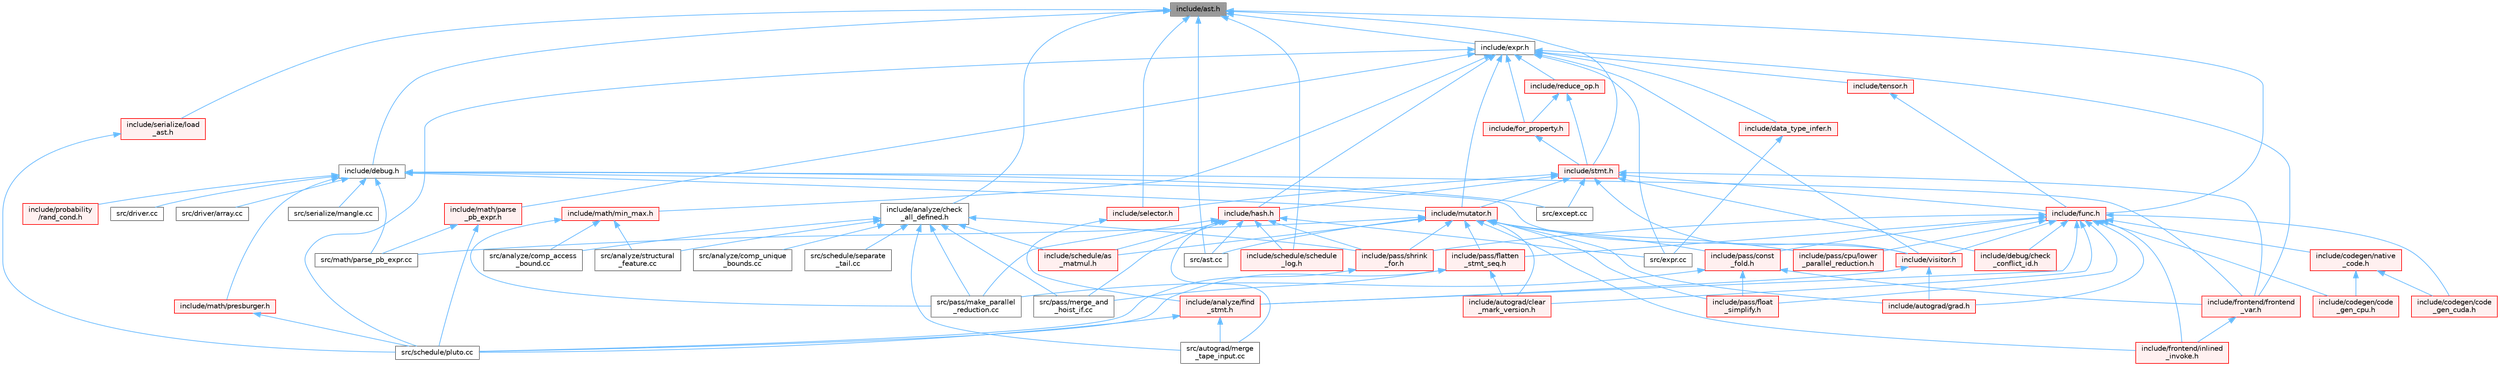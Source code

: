 digraph "include/ast.h"
{
 // LATEX_PDF_SIZE
  bgcolor="transparent";
  edge [fontname=Helvetica,fontsize=10,labelfontname=Helvetica,labelfontsize=10];
  node [fontname=Helvetica,fontsize=10,shape=box,height=0.2,width=0.4];
  Node1 [label="include/ast.h",height=0.2,width=0.4,color="gray40", fillcolor="grey60", style="filled", fontcolor="black",tooltip=" "];
  Node1 -> Node2 [dir="back",color="steelblue1",style="solid"];
  Node2 [label="include/analyze/check\l_all_defined.h",height=0.2,width=0.4,color="grey40", fillcolor="white", style="filled",URL="$check__all__defined_8h.html",tooltip=" "];
  Node2 -> Node3 [dir="back",color="steelblue1",style="solid"];
  Node3 [label="include/pass/shrink\l_for.h",height=0.2,width=0.4,color="red", fillcolor="#FFF0F0", style="filled",URL="$shrink__for_8h.html",tooltip=" "];
  Node3 -> Node8 [dir="back",color="steelblue1",style="solid"];
  Node8 [label="src/schedule/pluto.cc",height=0.2,width=0.4,color="grey40", fillcolor="white", style="filled",URL="$pluto_8cc.html",tooltip=" "];
  Node2 -> Node9 [dir="back",color="steelblue1",style="solid"];
  Node9 [label="include/schedule/as\l_matmul.h",height=0.2,width=0.4,color="red", fillcolor="#FFF0F0", style="filled",URL="$as__matmul_8h.html",tooltip=" "];
  Node2 -> Node11 [dir="back",color="steelblue1",style="solid"];
  Node11 [label="src/analyze/comp_access\l_bound.cc",height=0.2,width=0.4,color="grey40", fillcolor="white", style="filled",URL="$comp__access__bound_8cc.html",tooltip=" "];
  Node2 -> Node12 [dir="back",color="steelblue1",style="solid"];
  Node12 [label="src/analyze/comp_unique\l_bounds.cc",height=0.2,width=0.4,color="grey40", fillcolor="white", style="filled",URL="$comp__unique__bounds_8cc.html",tooltip=" "];
  Node2 -> Node13 [dir="back",color="steelblue1",style="solid"];
  Node13 [label="src/analyze/structural\l_feature.cc",height=0.2,width=0.4,color="grey40", fillcolor="white", style="filled",URL="$structural__feature_8cc.html",tooltip=" "];
  Node2 -> Node14 [dir="back",color="steelblue1",style="solid"];
  Node14 [label="src/autograd/merge\l_tape_input.cc",height=0.2,width=0.4,color="grey40", fillcolor="white", style="filled",URL="$merge__tape__input_8cc.html",tooltip=" "];
  Node2 -> Node15 [dir="back",color="steelblue1",style="solid"];
  Node15 [label="src/pass/make_parallel\l_reduction.cc",height=0.2,width=0.4,color="grey40", fillcolor="white", style="filled",URL="$make__parallel__reduction_8cc.html",tooltip=" "];
  Node2 -> Node16 [dir="back",color="steelblue1",style="solid"];
  Node16 [label="src/pass/merge_and\l_hoist_if.cc",height=0.2,width=0.4,color="grey40", fillcolor="white", style="filled",URL="$merge__and__hoist__if_8cc.html",tooltip=" "];
  Node2 -> Node17 [dir="back",color="steelblue1",style="solid"];
  Node17 [label="src/schedule/separate\l_tail.cc",height=0.2,width=0.4,color="grey40", fillcolor="white", style="filled",URL="$separate__tail_8cc.html",tooltip=" "];
  Node1 -> Node18 [dir="back",color="steelblue1",style="solid"];
  Node18 [label="include/debug.h",height=0.2,width=0.4,color="grey40", fillcolor="white", style="filled",URL="$debug_8h.html",tooltip=" "];
  Node18 -> Node19 [dir="back",color="steelblue1",style="solid"];
  Node19 [label="include/frontend/frontend\l_var.h",height=0.2,width=0.4,color="red", fillcolor="#FFF0F0", style="filled",URL="$frontend__var_8h.html",tooltip=" "];
  Node19 -> Node20 [dir="back",color="steelblue1",style="solid"];
  Node20 [label="include/frontend/inlined\l_invoke.h",height=0.2,width=0.4,color="red", fillcolor="#FFF0F0", style="filled",URL="$inlined__invoke_8h.html",tooltip=" "];
  Node18 -> Node23 [dir="back",color="steelblue1",style="solid"];
  Node23 [label="include/math/presburger.h",height=0.2,width=0.4,color="red", fillcolor="#FFF0F0", style="filled",URL="$presburger_8h.html",tooltip=" "];
  Node23 -> Node8 [dir="back",color="steelblue1",style="solid"];
  Node18 -> Node57 [dir="back",color="steelblue1",style="solid"];
  Node57 [label="include/mutator.h",height=0.2,width=0.4,color="red", fillcolor="#FFF0F0", style="filled",URL="$mutator_8h.html",tooltip=" "];
  Node57 -> Node60 [dir="back",color="steelblue1",style="solid"];
  Node60 [label="include/autograd/clear\l_mark_version.h",height=0.2,width=0.4,color="red", fillcolor="#FFF0F0", style="filled",URL="$clear__mark__version_8h.html",tooltip=" "];
  Node57 -> Node67 [dir="back",color="steelblue1",style="solid"];
  Node67 [label="include/autograd/grad.h",height=0.2,width=0.4,color="red", fillcolor="#FFF0F0", style="filled",URL="$grad_8h.html",tooltip=" "];
  Node57 -> Node20 [dir="back",color="steelblue1",style="solid"];
  Node57 -> Node88 [dir="back",color="steelblue1",style="solid"];
  Node88 [label="include/pass/const\l_fold.h",height=0.2,width=0.4,color="red", fillcolor="#FFF0F0", style="filled",URL="$const__fold_8h.html",tooltip=" "];
  Node88 -> Node19 [dir="back",color="steelblue1",style="solid"];
  Node88 -> Node91 [dir="back",color="steelblue1",style="solid"];
  Node91 [label="include/pass/float\l_simplify.h",height=0.2,width=0.4,color="red", fillcolor="#FFF0F0", style="filled",URL="$float__simplify_8h.html",tooltip=" "];
  Node88 -> Node15 [dir="back",color="steelblue1",style="solid"];
  Node57 -> Node103 [dir="back",color="steelblue1",style="solid"];
  Node103 [label="include/pass/cpu/lower\l_parallel_reduction.h",height=0.2,width=0.4,color="red", fillcolor="#FFF0F0", style="filled",URL="$cpu_2lower__parallel__reduction_8h.html",tooltip=" "];
  Node57 -> Node104 [dir="back",color="steelblue1",style="solid"];
  Node104 [label="include/pass/flatten\l_stmt_seq.h",height=0.2,width=0.4,color="red", fillcolor="#FFF0F0", style="filled",URL="$flatten__stmt__seq_8h.html",tooltip=" "];
  Node104 -> Node60 [dir="back",color="steelblue1",style="solid"];
  Node104 -> Node16 [dir="back",color="steelblue1",style="solid"];
  Node104 -> Node8 [dir="back",color="steelblue1",style="solid"];
  Node57 -> Node91 [dir="back",color="steelblue1",style="solid"];
  Node57 -> Node3 [dir="back",color="steelblue1",style="solid"];
  Node57 -> Node9 [dir="back",color="steelblue1",style="solid"];
  Node57 -> Node164 [dir="back",color="steelblue1",style="solid"];
  Node164 [label="src/ast.cc",height=0.2,width=0.4,color="grey40", fillcolor="white", style="filled",URL="$ast_8cc.html",tooltip=" "];
  Node57 -> Node165 [dir="back",color="steelblue1",style="solid"];
  Node165 [label="src/math/parse_pb_expr.cc",height=0.2,width=0.4,color="grey40", fillcolor="white", style="filled",URL="$parse__pb__expr_8cc.html",tooltip=" "];
  Node18 -> Node167 [dir="back",color="steelblue1",style="solid"];
  Node167 [label="include/probability\l/rand_cond.h",height=0.2,width=0.4,color="red", fillcolor="#FFF0F0", style="filled",URL="$rand__cond_8h.html",tooltip=" "];
  Node18 -> Node172 [dir="back",color="steelblue1",style="solid"];
  Node172 [label="include/visitor.h",height=0.2,width=0.4,color="red", fillcolor="#FFF0F0", style="filled",URL="$visitor_8h.html",tooltip=" "];
  Node172 -> Node191 [dir="back",color="steelblue1",style="solid"];
  Node191 [label="include/analyze/find\l_stmt.h",height=0.2,width=0.4,color="red", fillcolor="#FFF0F0", style="filled",URL="$find__stmt_8h.html",tooltip=" "];
  Node191 -> Node14 [dir="back",color="steelblue1",style="solid"];
  Node191 -> Node8 [dir="back",color="steelblue1",style="solid"];
  Node172 -> Node67 [dir="back",color="steelblue1",style="solid"];
  Node18 -> Node214 [dir="back",color="steelblue1",style="solid"];
  Node214 [label="src/driver.cc",height=0.2,width=0.4,color="grey40", fillcolor="white", style="filled",URL="$driver_8cc.html",tooltip=" "];
  Node18 -> Node215 [dir="back",color="steelblue1",style="solid"];
  Node215 [label="src/driver/array.cc",height=0.2,width=0.4,color="grey40", fillcolor="white", style="filled",URL="$array_8cc.html",tooltip=" "];
  Node18 -> Node141 [dir="back",color="steelblue1",style="solid"];
  Node141 [label="src/except.cc",height=0.2,width=0.4,color="grey40", fillcolor="white", style="filled",URL="$except_8cc.html",tooltip=" "];
  Node18 -> Node165 [dir="back",color="steelblue1",style="solid"];
  Node18 -> Node216 [dir="back",color="steelblue1",style="solid"];
  Node216 [label="src/serialize/mangle.cc",height=0.2,width=0.4,color="grey40", fillcolor="white", style="filled",URL="$mangle_8cc.html",tooltip=" "];
  Node1 -> Node217 [dir="back",color="steelblue1",style="solid"];
  Node217 [label="include/expr.h",height=0.2,width=0.4,color="grey40", fillcolor="white", style="filled",URL="$expr_8h.html",tooltip=" "];
  Node217 -> Node218 [dir="back",color="steelblue1",style="solid"];
  Node218 [label="include/data_type_infer.h",height=0.2,width=0.4,color="red", fillcolor="#FFF0F0", style="filled",URL="$data__type__infer_8h.html",tooltip=" "];
  Node218 -> Node219 [dir="back",color="steelblue1",style="solid"];
  Node219 [label="src/expr.cc",height=0.2,width=0.4,color="grey40", fillcolor="white", style="filled",URL="$expr_8cc.html",tooltip=" "];
  Node217 -> Node220 [dir="back",color="steelblue1",style="solid"];
  Node220 [label="include/for_property.h",height=0.2,width=0.4,color="red", fillcolor="#FFF0F0", style="filled",URL="$for__property_8h.html",tooltip=" "];
  Node220 -> Node221 [dir="back",color="steelblue1",style="solid"];
  Node221 [label="include/stmt.h",height=0.2,width=0.4,color="red", fillcolor="#FFF0F0", style="filled",URL="$stmt_8h.html",tooltip=" "];
  Node221 -> Node229 [dir="back",color="steelblue1",style="solid"];
  Node229 [label="include/debug/check\l_conflict_id.h",height=0.2,width=0.4,color="red", fillcolor="#FFF0F0", style="filled",URL="$check__conflict__id_8h.html",tooltip=" "];
  Node221 -> Node19 [dir="back",color="steelblue1",style="solid"];
  Node221 -> Node230 [dir="back",color="steelblue1",style="solid"];
  Node230 [label="include/func.h",height=0.2,width=0.4,color="red", fillcolor="#FFF0F0", style="filled",URL="$func_8h.html",tooltip=" "];
  Node230 -> Node191 [dir="back",color="steelblue1",style="solid"];
  Node230 -> Node60 [dir="back",color="steelblue1",style="solid"];
  Node230 -> Node67 [dir="back",color="steelblue1",style="solid"];
  Node230 -> Node200 [dir="back",color="steelblue1",style="solid"];
  Node200 [label="include/codegen/code\l_gen_cpu.h",height=0.2,width=0.4,color="red", fillcolor="#FFF0F0", style="filled",URL="$code__gen__cpu_8h.html",tooltip=" "];
  Node230 -> Node202 [dir="back",color="steelblue1",style="solid"];
  Node202 [label="include/codegen/code\l_gen_cuda.h",height=0.2,width=0.4,color="red", fillcolor="#FFF0F0", style="filled",URL="$code__gen__cuda_8h.html",tooltip=" "];
  Node230 -> Node231 [dir="back",color="steelblue1",style="solid"];
  Node231 [label="include/codegen/native\l_code.h",height=0.2,width=0.4,color="red", fillcolor="#FFF0F0", style="filled",URL="$native__code_8h.html",tooltip=" "];
  Node231 -> Node200 [dir="back",color="steelblue1",style="solid"];
  Node231 -> Node202 [dir="back",color="steelblue1",style="solid"];
  Node230 -> Node229 [dir="back",color="steelblue1",style="solid"];
  Node230 -> Node20 [dir="back",color="steelblue1",style="solid"];
  Node230 -> Node88 [dir="back",color="steelblue1",style="solid"];
  Node230 -> Node103 [dir="back",color="steelblue1",style="solid"];
  Node230 -> Node104 [dir="back",color="steelblue1",style="solid"];
  Node230 -> Node91 [dir="back",color="steelblue1",style="solid"];
  Node230 -> Node3 [dir="back",color="steelblue1",style="solid"];
  Node230 -> Node172 [dir="back",color="steelblue1",style="solid"];
  Node221 -> Node236 [dir="back",color="steelblue1",style="solid"];
  Node236 [label="include/hash.h",height=0.2,width=0.4,color="red", fillcolor="#FFF0F0", style="filled",URL="$hash_8h.html",tooltip=" "];
  Node236 -> Node3 [dir="back",color="steelblue1",style="solid"];
  Node236 -> Node9 [dir="back",color="steelblue1",style="solid"];
  Node236 -> Node237 [dir="back",color="steelblue1",style="solid"];
  Node237 [label="include/schedule/schedule\l_log.h",height=0.2,width=0.4,color="red", fillcolor="#FFF0F0", style="filled",URL="$schedule__log_8h.html",tooltip=" "];
  Node236 -> Node164 [dir="back",color="steelblue1",style="solid"];
  Node236 -> Node14 [dir="back",color="steelblue1",style="solid"];
  Node236 -> Node219 [dir="back",color="steelblue1",style="solid"];
  Node236 -> Node15 [dir="back",color="steelblue1",style="solid"];
  Node236 -> Node16 [dir="back",color="steelblue1",style="solid"];
  Node221 -> Node57 [dir="back",color="steelblue1",style="solid"];
  Node221 -> Node250 [dir="back",color="steelblue1",style="solid"];
  Node250 [label="include/selector.h",height=0.2,width=0.4,color="red", fillcolor="#FFF0F0", style="filled",URL="$selector_8h.html",tooltip=" "];
  Node250 -> Node191 [dir="back",color="steelblue1",style="solid"];
  Node221 -> Node172 [dir="back",color="steelblue1",style="solid"];
  Node221 -> Node141 [dir="back",color="steelblue1",style="solid"];
  Node217 -> Node19 [dir="back",color="steelblue1",style="solid"];
  Node217 -> Node236 [dir="back",color="steelblue1",style="solid"];
  Node217 -> Node252 [dir="back",color="steelblue1",style="solid"];
  Node252 [label="include/math/min_max.h",height=0.2,width=0.4,color="red", fillcolor="#FFF0F0", style="filled",URL="$min__max_8h.html",tooltip=" "];
  Node252 -> Node11 [dir="back",color="steelblue1",style="solid"];
  Node252 -> Node13 [dir="back",color="steelblue1",style="solid"];
  Node252 -> Node15 [dir="back",color="steelblue1",style="solid"];
  Node217 -> Node253 [dir="back",color="steelblue1",style="solid"];
  Node253 [label="include/math/parse\l_pb_expr.h",height=0.2,width=0.4,color="red", fillcolor="#FFF0F0", style="filled",URL="$parse__pb__expr_8h.html",tooltip=" "];
  Node253 -> Node165 [dir="back",color="steelblue1",style="solid"];
  Node253 -> Node8 [dir="back",color="steelblue1",style="solid"];
  Node217 -> Node57 [dir="back",color="steelblue1",style="solid"];
  Node217 -> Node254 [dir="back",color="steelblue1",style="solid"];
  Node254 [label="include/reduce_op.h",height=0.2,width=0.4,color="red", fillcolor="#FFF0F0", style="filled",URL="$reduce__op_8h.html",tooltip=" "];
  Node254 -> Node220 [dir="back",color="steelblue1",style="solid"];
  Node254 -> Node221 [dir="back",color="steelblue1",style="solid"];
  Node217 -> Node256 [dir="back",color="steelblue1",style="solid"];
  Node256 [label="include/tensor.h",height=0.2,width=0.4,color="red", fillcolor="#FFF0F0", style="filled",URL="$tensor_8h.html",tooltip=" "];
  Node256 -> Node230 [dir="back",color="steelblue1",style="solid"];
  Node217 -> Node172 [dir="back",color="steelblue1",style="solid"];
  Node217 -> Node219 [dir="back",color="steelblue1",style="solid"];
  Node217 -> Node8 [dir="back",color="steelblue1",style="solid"];
  Node1 -> Node230 [dir="back",color="steelblue1",style="solid"];
  Node1 -> Node237 [dir="back",color="steelblue1",style="solid"];
  Node1 -> Node250 [dir="back",color="steelblue1",style="solid"];
  Node1 -> Node268 [dir="back",color="steelblue1",style="solid"];
  Node268 [label="include/serialize/load\l_ast.h",height=0.2,width=0.4,color="red", fillcolor="#FFF0F0", style="filled",URL="$load__ast_8h.html",tooltip=" "];
  Node268 -> Node8 [dir="back",color="steelblue1",style="solid"];
  Node1 -> Node221 [dir="back",color="steelblue1",style="solid"];
  Node1 -> Node164 [dir="back",color="steelblue1",style="solid"];
}
